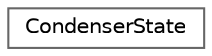 digraph "Graphical Class Hierarchy"
{
 // LATEX_PDF_SIZE
  bgcolor="transparent";
  edge [fontname=Helvetica,fontsize=10,labelfontname=Helvetica,labelfontsize=10];
  node [fontname=Helvetica,fontsize=10,shape=box,height=0.2,width=0.4];
  rankdir="LR";
  Node0 [id="Node000000",label="CondenserState",height=0.2,width=0.4,color="grey40", fillcolor="white", style="filled",URL="$class_condenser_state.html",tooltip="This class is used to store the state of the condenser component."];
}
